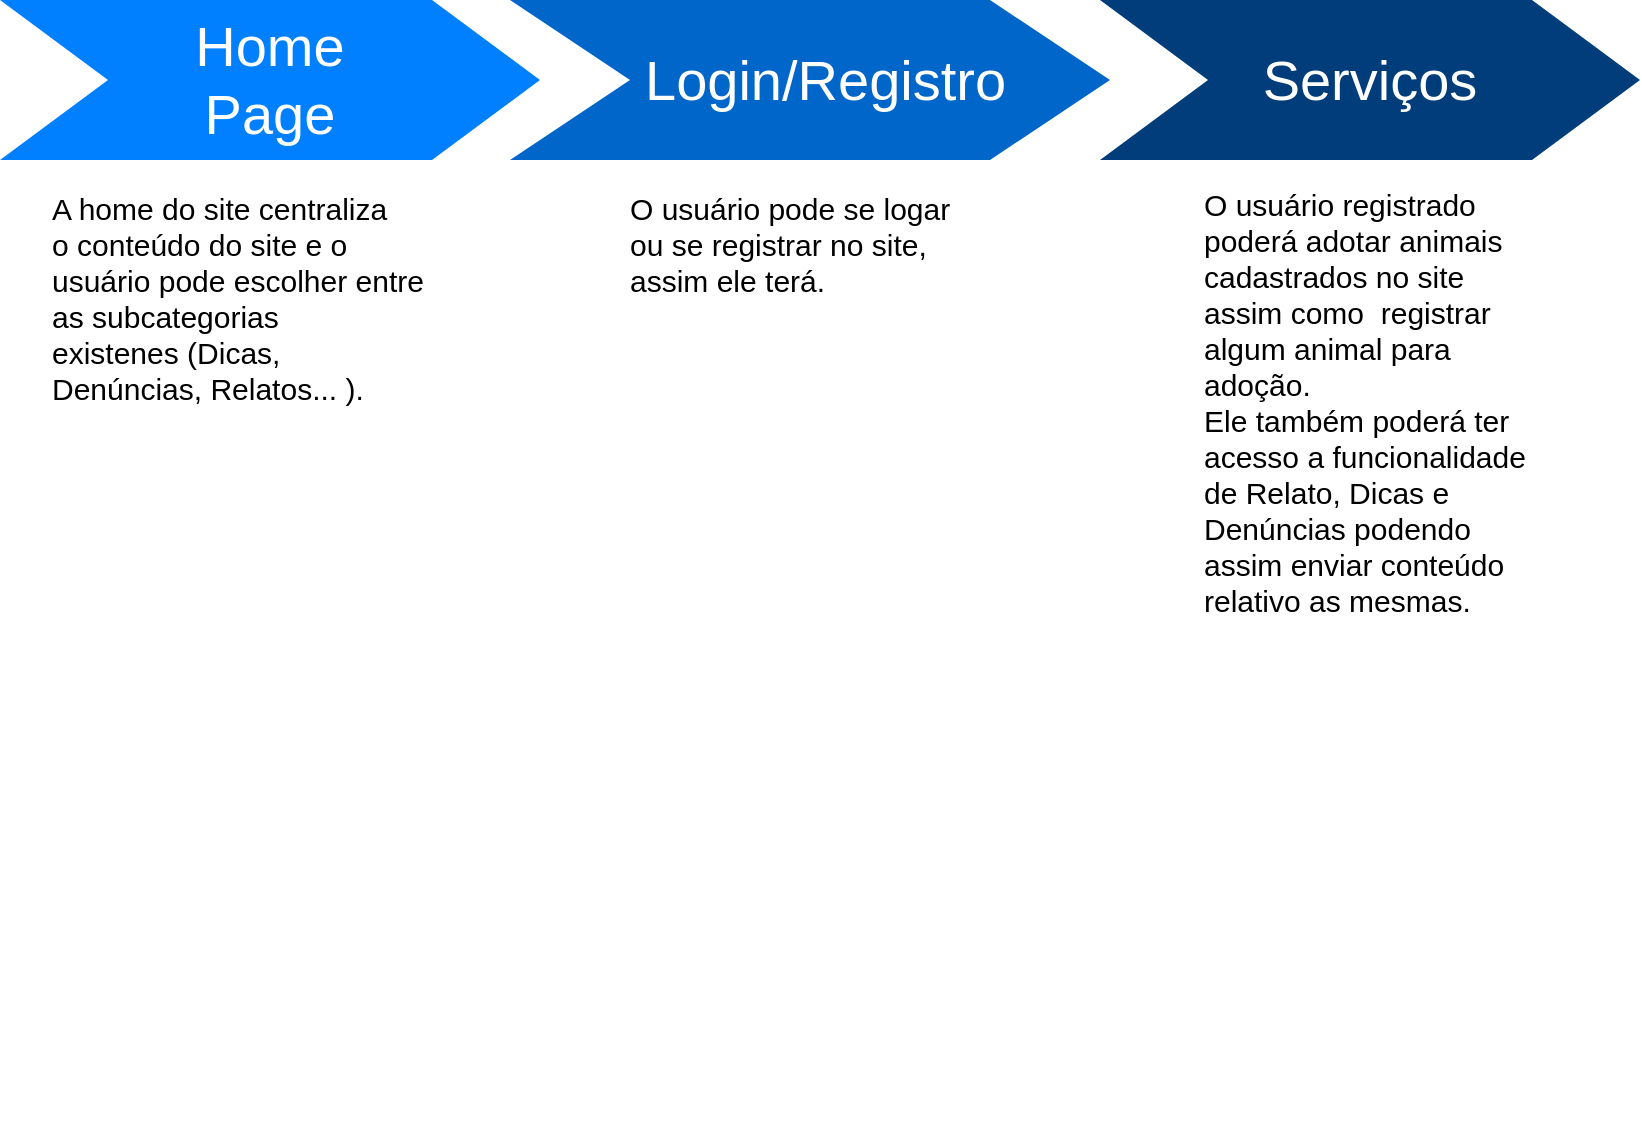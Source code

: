 <mxfile version="14.5.6" type="github">
  <diagram name="Page-1" id="d9b1e647-80fa-b4a2-5024-87a742678bcc">
    <mxGraphModel dx="868" dy="492" grid="0" gridSize="10" guides="1" tooltips="1" connect="1" arrows="1" fold="1" page="1" pageScale="1" pageWidth="1100" pageHeight="850" background="#ffffff" math="0" shadow="0">
      <root>
        <mxCell id="0" />
        <mxCell id="1" parent="0" />
        <mxCell id="57fe6abec08f04cb-1" value="Home&lt;br&gt;Page" style="shape=step;whiteSpace=wrap;html=1;fontSize=28;fillColor=#0080FF;fontColor=#FFFFFF;strokeColor=none;" parent="1" vertex="1">
          <mxGeometry x="57" y="173" width="270" height="80" as="geometry" />
        </mxCell>
        <mxCell id="57fe6abec08f04cb-2" value="&amp;nbsp; Login/Registro" style="shape=step;whiteSpace=wrap;html=1;fontSize=28;fontColor=#FFFFFF;strokeColor=none;fillColor=#0066C9;" parent="1" vertex="1">
          <mxGeometry x="312" y="173" width="300" height="80" as="geometry" />
        </mxCell>
        <mxCell id="57fe6abec08f04cb-4" value="Serviços" style="shape=step;whiteSpace=wrap;html=1;fontSize=28;fontColor=#FFFFFF;strokeColor=none;fillColor=#003D7A;" parent="1" vertex="1">
          <mxGeometry x="607" y="173" width="270" height="80" as="geometry" />
        </mxCell>
        <mxCell id="57fe6abec08f04cb-8" value="&lt;font style=&quot;font-size: 15px&quot;&gt;A home do site centraliza &lt;br&gt;&lt;/font&gt;&lt;div style=&quot;font-size: 15px&quot;&gt;&lt;font style=&quot;font-size: 15px&quot;&gt;o conteúdo do site e o usuário pode escolher entre as subcategorias&lt;/font&gt;&lt;/div&gt;&lt;div style=&quot;font-size: 15px&quot;&gt;&lt;font style=&quot;font-size: 15px&quot;&gt;existenes (Dicas, Denúncias, Relatos... ).&lt;/font&gt;&lt;br&gt;&lt;/div&gt;" style="text;spacingTop=-5;fillColor=#ffffff;whiteSpace=wrap;html=1;align=left;fontSize=12;fontFamily=Helvetica;fillColor=none;strokeColor=none;" parent="1" vertex="1">
          <mxGeometry x="81" y="267" width="190" height="470" as="geometry" />
        </mxCell>
        <mxCell id="57fe6abec08f04cb-10" value="&lt;font style=&quot;font-size: 15px&quot;&gt;O usuário pode se logar ou se registrar no site, assim ele terá.&lt;/font&gt;" style="text;spacingTop=-5;fillColor=#ffffff;whiteSpace=wrap;html=1;align=left;fontSize=12;fontFamily=Helvetica;fillColor=none;strokeColor=none;" parent="1" vertex="1">
          <mxGeometry x="370" y="267" width="170" height="470" as="geometry" />
        </mxCell>
        <mxCell id="57fe6abec08f04cb-11" value="&lt;div align=&quot;left&quot;&gt;&lt;font style=&quot;font-size: 15px&quot;&gt;O usuário registrado poderá adotar animais cadastrados no site assim como&amp;nbsp; registrar algum animal para adoção.&lt;br&gt;Ele também poderá ter acesso a funcionalidade de Relato, Dicas e Denúncias podendo assim enviar conteúdo relativo as mesmas.&lt;br&gt;&lt;/font&gt;&lt;/div&gt;" style="text;spacingTop=-5;fillColor=#ffffff;whiteSpace=wrap;html=1;align=left;fontSize=12;fontFamily=Helvetica;fillColor=none;strokeColor=none;" parent="1" vertex="1">
          <mxGeometry x="657" y="265" width="170" height="470" as="geometry" />
        </mxCell>
      </root>
    </mxGraphModel>
  </diagram>
</mxfile>
